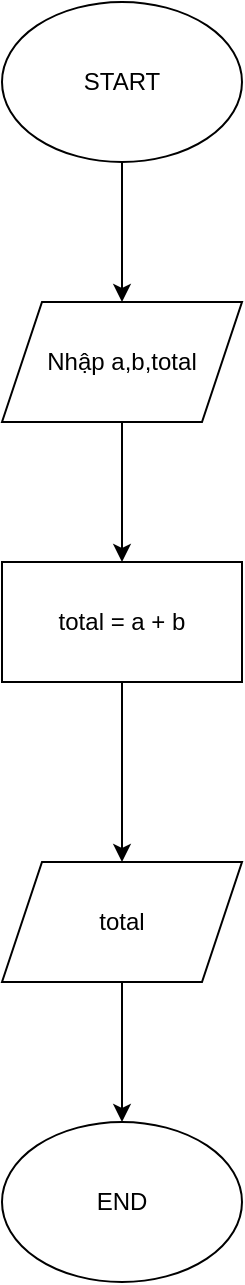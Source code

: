 <mxfile version="24.7.17">
  <diagram name="Page-1" id="CQr5DK0aoYuAY6h2gZTb">
    <mxGraphModel dx="1098" dy="988" grid="1" gridSize="10" guides="1" tooltips="1" connect="1" arrows="1" fold="1" page="1" pageScale="1" pageWidth="850" pageHeight="1100" math="0" shadow="0">
      <root>
        <mxCell id="0" />
        <mxCell id="1" parent="0" />
        <mxCell id="5HQABJq59sQDp8WWDIVe-3" value="" style="edgeStyle=orthogonalEdgeStyle;rounded=0;orthogonalLoop=1;jettySize=auto;html=1;" edge="1" parent="1" source="5HQABJq59sQDp8WWDIVe-1" target="5HQABJq59sQDp8WWDIVe-2">
          <mxGeometry relative="1" as="geometry" />
        </mxCell>
        <mxCell id="5HQABJq59sQDp8WWDIVe-1" value="START" style="ellipse;whiteSpace=wrap;html=1;" vertex="1" parent="1">
          <mxGeometry x="365" y="50" width="120" height="80" as="geometry" />
        </mxCell>
        <mxCell id="5HQABJq59sQDp8WWDIVe-5" value="" style="edgeStyle=orthogonalEdgeStyle;rounded=0;orthogonalLoop=1;jettySize=auto;html=1;" edge="1" parent="1" source="5HQABJq59sQDp8WWDIVe-2" target="5HQABJq59sQDp8WWDIVe-4">
          <mxGeometry relative="1" as="geometry" />
        </mxCell>
        <mxCell id="5HQABJq59sQDp8WWDIVe-2" value="Nhập a,b,total" style="shape=parallelogram;perimeter=parallelogramPerimeter;whiteSpace=wrap;html=1;fixedSize=1;" vertex="1" parent="1">
          <mxGeometry x="365" y="200" width="120" height="60" as="geometry" />
        </mxCell>
        <mxCell id="5HQABJq59sQDp8WWDIVe-7" value="" style="edgeStyle=orthogonalEdgeStyle;rounded=0;orthogonalLoop=1;jettySize=auto;html=1;" edge="1" parent="1" source="5HQABJq59sQDp8WWDIVe-4" target="5HQABJq59sQDp8WWDIVe-6">
          <mxGeometry relative="1" as="geometry" />
        </mxCell>
        <mxCell id="5HQABJq59sQDp8WWDIVe-4" value="total = a + b" style="rounded=0;whiteSpace=wrap;html=1;" vertex="1" parent="1">
          <mxGeometry x="365" y="330" width="120" height="60" as="geometry" />
        </mxCell>
        <mxCell id="5HQABJq59sQDp8WWDIVe-9" value="" style="edgeStyle=orthogonalEdgeStyle;rounded=0;orthogonalLoop=1;jettySize=auto;html=1;" edge="1" parent="1" source="5HQABJq59sQDp8WWDIVe-6">
          <mxGeometry relative="1" as="geometry">
            <mxPoint x="425" y="610" as="targetPoint" />
          </mxGeometry>
        </mxCell>
        <mxCell id="5HQABJq59sQDp8WWDIVe-6" value="total" style="shape=parallelogram;perimeter=parallelogramPerimeter;whiteSpace=wrap;html=1;fixedSize=1;" vertex="1" parent="1">
          <mxGeometry x="365" y="480" width="120" height="60" as="geometry" />
        </mxCell>
        <mxCell id="5HQABJq59sQDp8WWDIVe-10" value="END" style="ellipse;whiteSpace=wrap;html=1;" vertex="1" parent="1">
          <mxGeometry x="365" y="610" width="120" height="80" as="geometry" />
        </mxCell>
      </root>
    </mxGraphModel>
  </diagram>
</mxfile>
